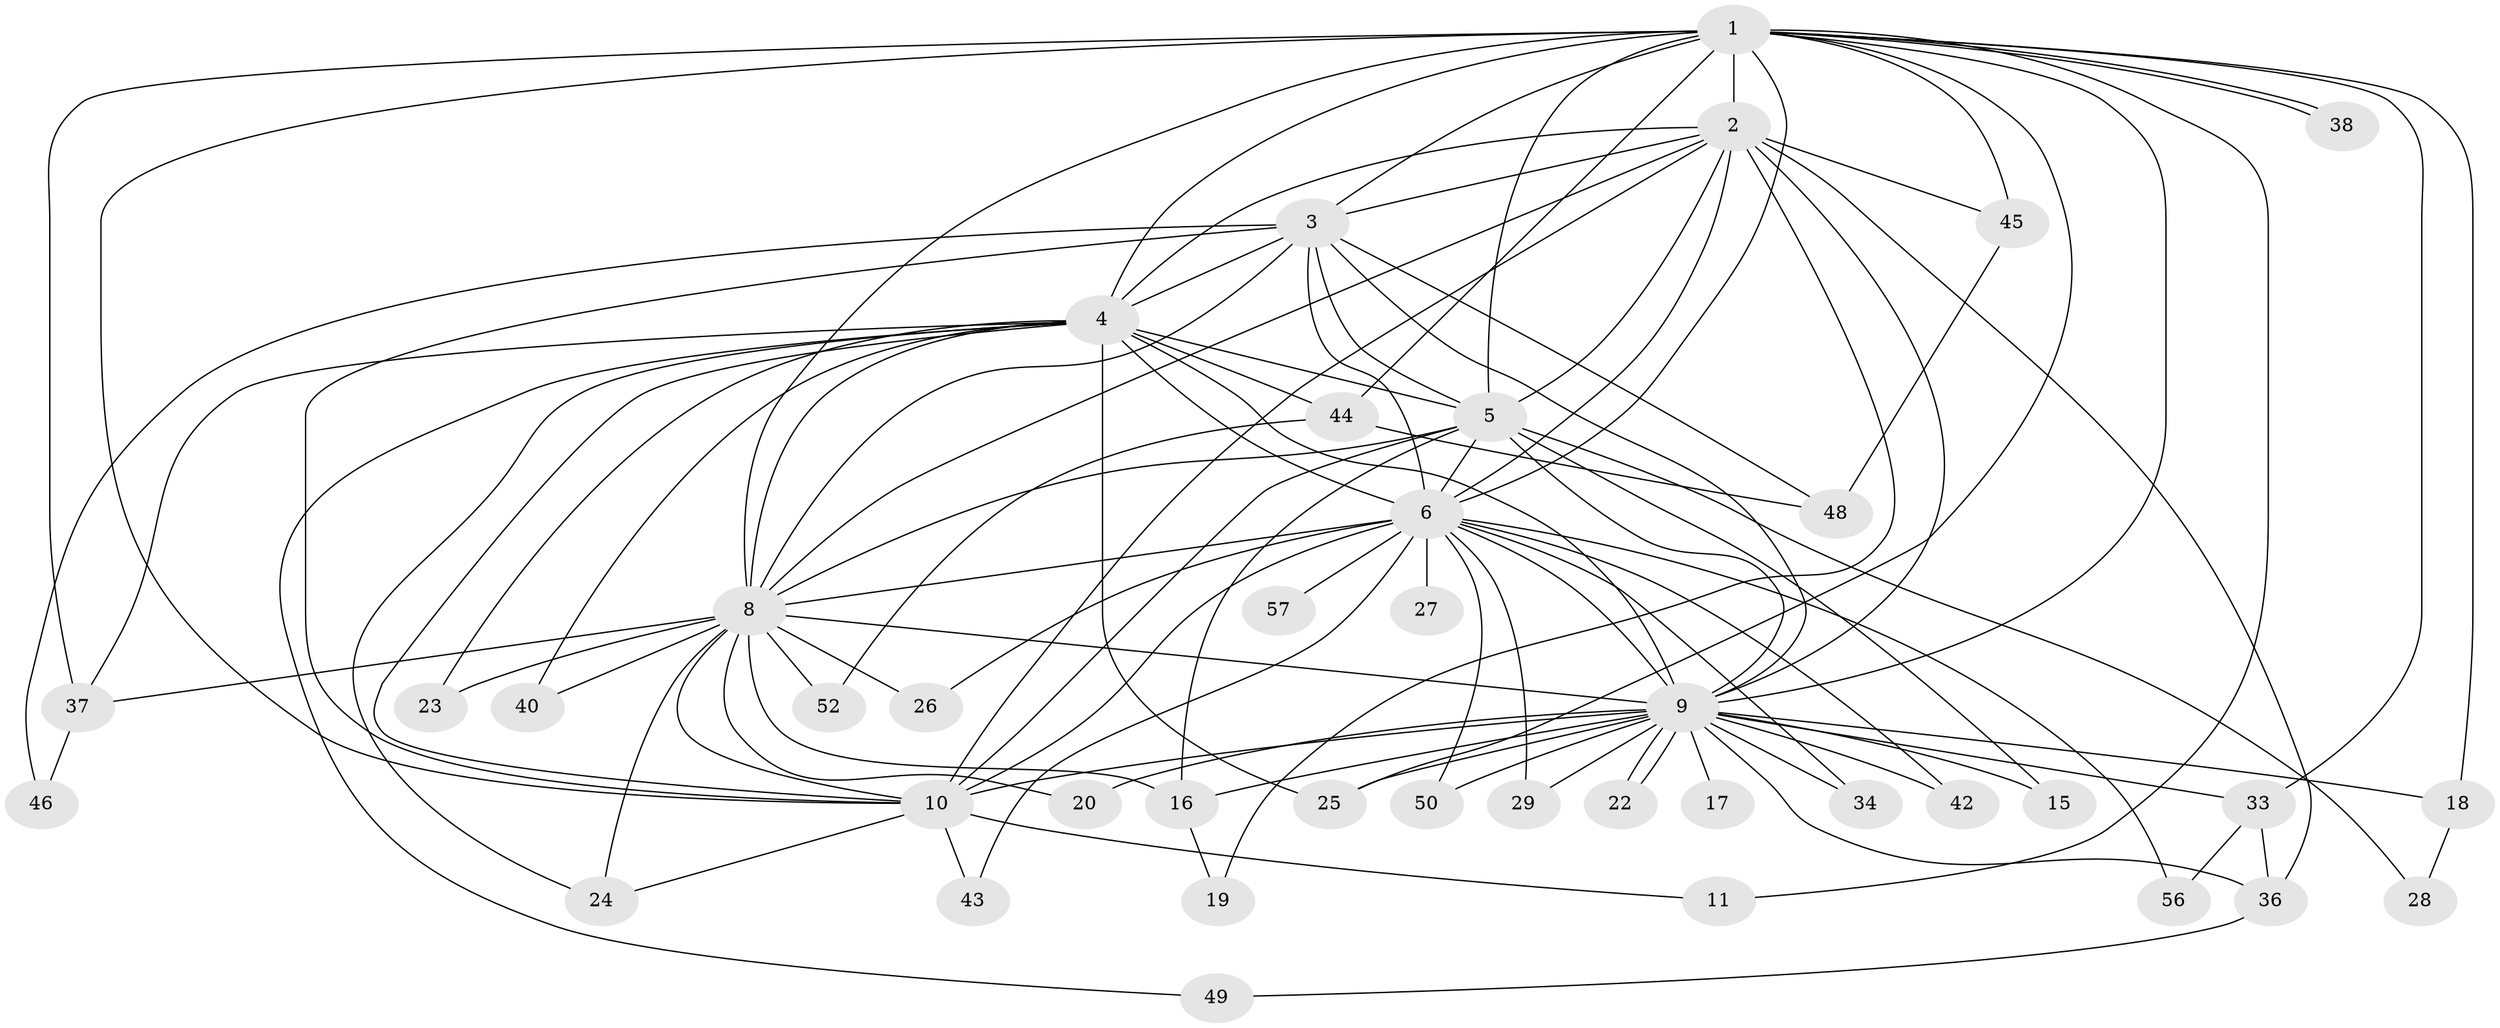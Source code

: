 // original degree distribution, {21: 0.017543859649122806, 13: 0.05263157894736842, 12: 0.017543859649122806, 17: 0.017543859649122806, 15: 0.03508771929824561, 18: 0.017543859649122806, 23: 0.017543859649122806, 2: 0.5614035087719298, 4: 0.10526315789473684, 6: 0.017543859649122806, 3: 0.14035087719298245}
// Generated by graph-tools (version 1.1) at 2025/11/02/27/25 16:11:04]
// undirected, 41 vertices, 103 edges
graph export_dot {
graph [start="1"]
  node [color=gray90,style=filled];
  1 [super="+12"];
  2 [super="+35"];
  3 [super="+39"];
  4 [super="+21"];
  5 [super="+55"];
  6 [super="+7"];
  8 [super="+41"];
  9 [super="+13"];
  10 [super="+14"];
  11;
  15;
  16 [super="+30"];
  17;
  18;
  19;
  20;
  22;
  23;
  24 [super="+31"];
  25 [super="+32"];
  26;
  27;
  28;
  29;
  33;
  34;
  36 [super="+53"];
  37 [super="+51"];
  38;
  40;
  42;
  43;
  44 [super="+47"];
  45;
  46;
  48 [super="+54"];
  49;
  50;
  52;
  56;
  57;
  1 -- 2 [weight=2];
  1 -- 3;
  1 -- 4;
  1 -- 5 [weight=2];
  1 -- 6 [weight=2];
  1 -- 8;
  1 -- 9;
  1 -- 10;
  1 -- 11;
  1 -- 18;
  1 -- 25;
  1 -- 33;
  1 -- 37;
  1 -- 38;
  1 -- 38;
  1 -- 44 [weight=2];
  1 -- 45;
  2 -- 3;
  2 -- 4;
  2 -- 5;
  2 -- 6 [weight=2];
  2 -- 8;
  2 -- 9;
  2 -- 10;
  2 -- 19;
  2 -- 36;
  2 -- 45;
  3 -- 4;
  3 -- 5;
  3 -- 6 [weight=2];
  3 -- 8;
  3 -- 9 [weight=2];
  3 -- 10;
  3 -- 46;
  3 -- 48;
  4 -- 5;
  4 -- 6 [weight=3];
  4 -- 8;
  4 -- 9 [weight=2];
  4 -- 10;
  4 -- 23;
  4 -- 24;
  4 -- 40;
  4 -- 44;
  4 -- 49;
  4 -- 25;
  4 -- 37;
  5 -- 6 [weight=2];
  5 -- 8;
  5 -- 9;
  5 -- 10;
  5 -- 15;
  5 -- 16;
  5 -- 28;
  6 -- 8 [weight=2];
  6 -- 9 [weight=2];
  6 -- 10 [weight=2];
  6 -- 26;
  6 -- 27 [weight=2];
  6 -- 34;
  6 -- 42;
  6 -- 57 [weight=2];
  6 -- 43;
  6 -- 50;
  6 -- 56;
  6 -- 29;
  8 -- 9;
  8 -- 10 [weight=2];
  8 -- 20;
  8 -- 23;
  8 -- 24;
  8 -- 26;
  8 -- 37;
  8 -- 40;
  8 -- 52;
  8 -- 16;
  9 -- 10;
  9 -- 16 [weight=2];
  9 -- 17 [weight=2];
  9 -- 18;
  9 -- 20;
  9 -- 22;
  9 -- 22;
  9 -- 33;
  9 -- 36;
  9 -- 42;
  9 -- 50;
  9 -- 34;
  9 -- 29;
  9 -- 15;
  9 -- 25;
  10 -- 11;
  10 -- 43;
  10 -- 24;
  16 -- 19;
  18 -- 28;
  33 -- 56;
  33 -- 36;
  36 -- 49;
  37 -- 46;
  44 -- 52;
  44 -- 48;
  45 -- 48;
}

